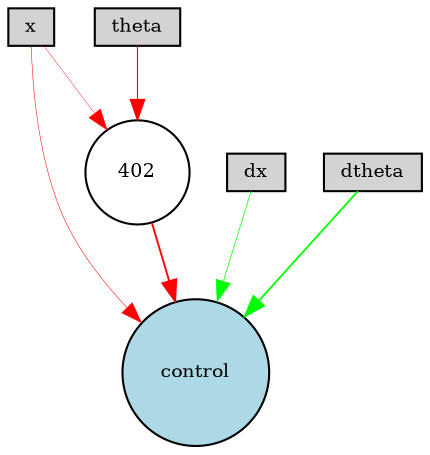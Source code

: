 digraph {
	node [fontsize=9 height=0.2 shape=circle width=0.2]
	x [fillcolor=lightgray shape=box style=filled]
	dx [fillcolor=lightgray shape=box style=filled]
	theta [fillcolor=lightgray shape=box style=filled]
	dtheta [fillcolor=lightgray shape=box style=filled]
	control [fillcolor=lightblue style=filled]
	402 [fillcolor=white style=filled]
	dtheta -> control [color=green penwidth=0.8560408852771199 style=solid]
	402 -> control [color=red penwidth=0.8947967189726945 style=solid]
	x -> control [color=red penwidth=0.25425686177122886 style=solid]
	x -> 402 [color=red penwidth=0.1956104784319566 style=solid]
	theta -> 402 [color=red penwidth=0.5399492771853278 style=solid]
	dx -> control [color=green penwidth=0.3511448928716019 style=solid]
}
